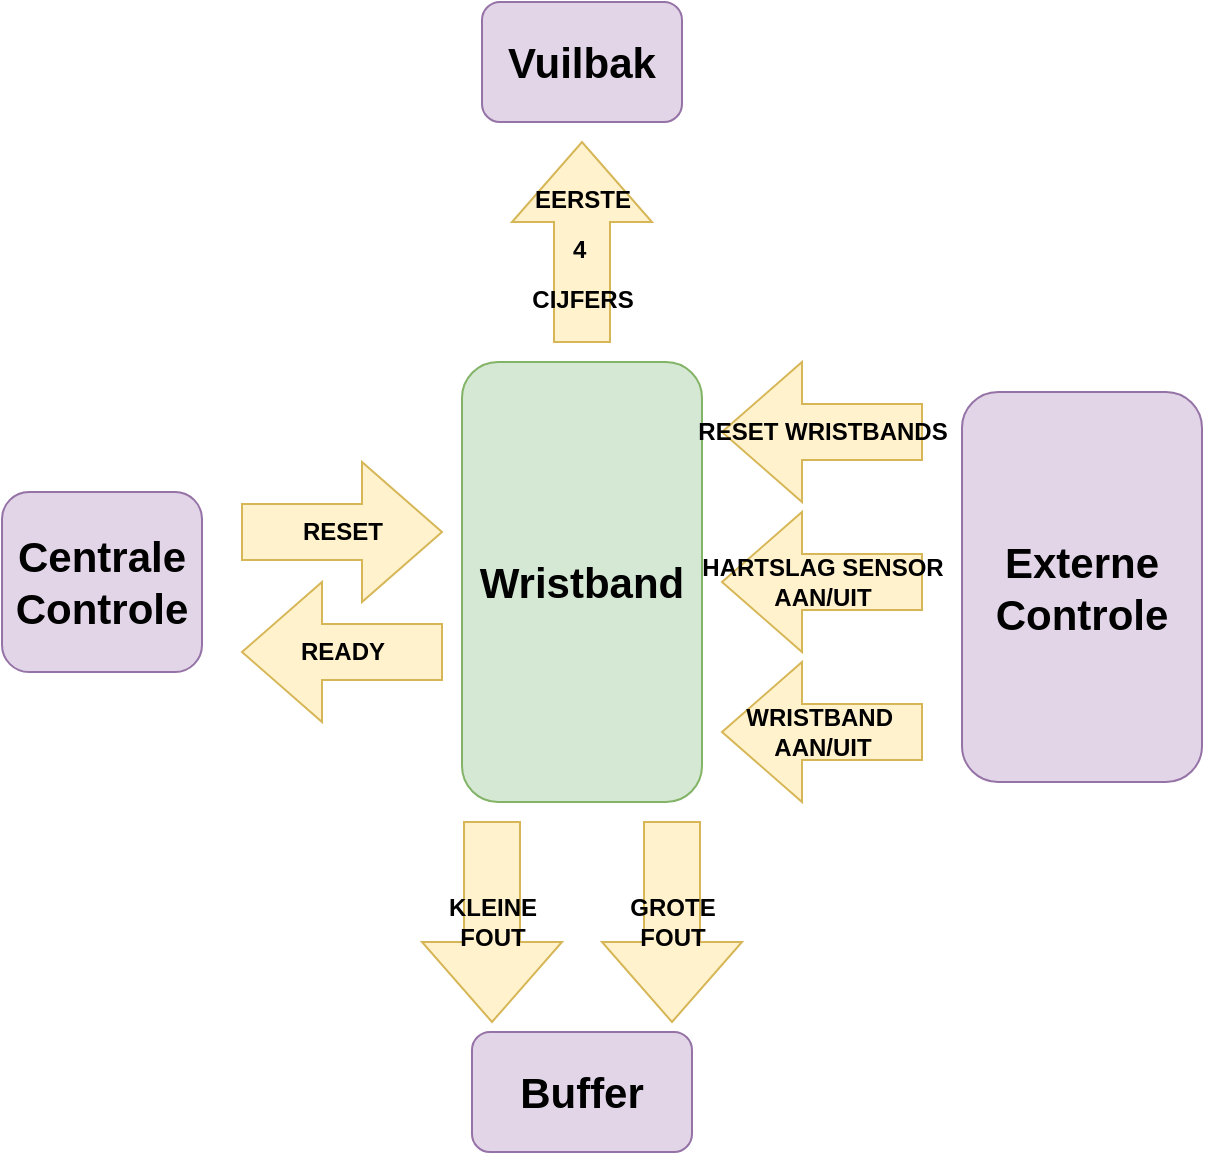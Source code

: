 <mxfile version="18.0.7" type="device"><diagram id="21lI-WJ1LoA5HmK15hyd" name="Page-1"><mxGraphModel dx="1173" dy="635" grid="1" gridSize="10" guides="1" tooltips="1" connect="1" arrows="1" fold="1" page="1" pageScale="1" pageWidth="827" pageHeight="1169" math="0" shadow="0"><root><mxCell id="0"/><mxCell id="1" parent="0"/><mxCell id="vZP4g3iFimKS-5fl7ray-2" value="&lt;b&gt;&lt;font style=&quot;font-size: 21px;&quot;&gt;Wristband&lt;/font&gt;&lt;/b&gt;" style="rounded=1;whiteSpace=wrap;html=1;fillColor=#d5e8d4;strokeColor=#82b366;" vertex="1" parent="1"><mxGeometry x="330" y="190" width="120" height="220" as="geometry"/></mxCell><mxCell id="vZP4g3iFimKS-5fl7ray-3" value="&lt;b&gt;&lt;font style=&quot;font-size: 21px;&quot;&gt;Vuilbak&lt;/font&gt;&lt;/b&gt;" style="rounded=1;whiteSpace=wrap;html=1;fillColor=#e1d5e7;strokeColor=#9673a6;" vertex="1" parent="1"><mxGeometry x="340" y="10" width="100" height="60" as="geometry"/></mxCell><mxCell id="vZP4g3iFimKS-5fl7ray-4" value="&lt;b&gt;&lt;font style=&quot;font-size: 21px;&quot;&gt;Centrale Controle&lt;/font&gt;&lt;/b&gt;" style="rounded=1;whiteSpace=wrap;html=1;fillColor=#e1d5e7;strokeColor=#9673a6;" vertex="1" parent="1"><mxGeometry x="100" y="255" width="100" height="90" as="geometry"/></mxCell><mxCell id="vZP4g3iFimKS-5fl7ray-5" value="&lt;b&gt;&lt;font style=&quot;font-size: 21px;&quot;&gt;Buffer&lt;/font&gt;&lt;/b&gt;" style="rounded=1;whiteSpace=wrap;html=1;fillColor=#e1d5e7;strokeColor=#9673a6;" vertex="1" parent="1"><mxGeometry x="335" y="525" width="110" height="60" as="geometry"/></mxCell><mxCell id="vZP4g3iFimKS-5fl7ray-9" value="&lt;b style=&quot;font-size: 21px;&quot;&gt;Externe &lt;br&gt;Controle&lt;/b&gt;" style="rounded=1;whiteSpace=wrap;html=1;fillColor=#e1d5e7;strokeColor=#9673a6;" vertex="1" parent="1"><mxGeometry x="580" y="205" width="120" height="195" as="geometry"/></mxCell><mxCell id="vZP4g3iFimKS-5fl7ray-13" value="&lt;b&gt;RESET&lt;/b&gt;" style="html=1;shadow=0;dashed=0;align=center;verticalAlign=middle;shape=mxgraph.arrows2.arrow;dy=0.6;dx=40;notch=0;fillColor=#fff2cc;strokeColor=#d6b656;" vertex="1" parent="1"><mxGeometry x="220" y="240" width="100" height="70" as="geometry"/></mxCell><mxCell id="vZP4g3iFimKS-5fl7ray-14" value="&lt;b&gt;READY&lt;/b&gt;" style="html=1;shadow=0;dashed=0;align=center;verticalAlign=middle;shape=mxgraph.arrows2.arrow;dy=0.6;dx=40;flipH=1;notch=0;fillColor=#fff2cc;strokeColor=#d6b656;" vertex="1" parent="1"><mxGeometry x="220" y="300" width="100" height="70" as="geometry"/></mxCell><mxCell id="vZP4g3iFimKS-5fl7ray-15" value="&lt;font style=&quot;font-size: 12px;&quot;&gt;&lt;b&gt;EERSTE&lt;br&gt;4&amp;nbsp;&lt;br&gt;CIJFERS&lt;/b&gt;&lt;br&gt;&lt;/font&gt;" style="html=1;shadow=0;dashed=0;align=center;verticalAlign=middle;shape=mxgraph.arrows2.arrow;dy=0.6;dx=40;direction=north;notch=0;fontSize=21;fillColor=#fff2cc;strokeColor=#d6b656;" vertex="1" parent="1"><mxGeometry x="355" y="80" width="70" height="100" as="geometry"/></mxCell><mxCell id="vZP4g3iFimKS-5fl7ray-18" value="&lt;b&gt;KLEINE&lt;br&gt;FOUT&lt;br&gt;&lt;/b&gt;" style="html=1;shadow=0;dashed=0;align=center;verticalAlign=middle;shape=mxgraph.arrows2.arrow;dy=0.6;dx=40;direction=south;notch=0;fontSize=12;fillColor=#fff2cc;strokeColor=#d6b656;" vertex="1" parent="1"><mxGeometry x="310" y="420" width="70" height="100" as="geometry"/></mxCell><mxCell id="vZP4g3iFimKS-5fl7ray-19" value="&lt;b&gt;GROTE&lt;br&gt;FOUT&lt;br&gt;&lt;/b&gt;" style="html=1;shadow=0;dashed=0;align=center;verticalAlign=middle;shape=mxgraph.arrows2.arrow;dy=0.6;dx=40;direction=south;notch=0;fontSize=12;fillColor=#fff2cc;strokeColor=#d6b656;" vertex="1" parent="1"><mxGeometry x="400" y="420" width="70" height="100" as="geometry"/></mxCell><mxCell id="vZP4g3iFimKS-5fl7ray-20" value="&lt;b&gt;RESET WRISTBANDS&lt;/b&gt;" style="html=1;shadow=0;dashed=0;align=center;verticalAlign=middle;shape=mxgraph.arrows2.arrow;dy=0.6;dx=40;flipH=1;notch=0;fontSize=12;fillColor=#fff2cc;strokeColor=#d6b656;" vertex="1" parent="1"><mxGeometry x="460" y="190" width="100" height="70" as="geometry"/></mxCell><mxCell id="vZP4g3iFimKS-5fl7ray-21" value="&lt;b&gt;HARTSLAG SENSOR&lt;br&gt;AAN/UIT&lt;/b&gt;" style="html=1;shadow=0;dashed=0;align=center;verticalAlign=middle;shape=mxgraph.arrows2.arrow;dy=0.6;dx=40;flipH=1;notch=0;fontSize=12;fillColor=#fff2cc;strokeColor=#d6b656;" vertex="1" parent="1"><mxGeometry x="460" y="265" width="100" height="70" as="geometry"/></mxCell><mxCell id="vZP4g3iFimKS-5fl7ray-22" value="&lt;b&gt;WRISTBAND&amp;nbsp;&lt;br&gt;AAN/UIT&lt;/b&gt;" style="html=1;shadow=0;dashed=0;align=center;verticalAlign=middle;shape=mxgraph.arrows2.arrow;dy=0.6;dx=40;flipH=1;notch=0;fontSize=12;fillColor=#fff2cc;strokeColor=#d6b656;" vertex="1" parent="1"><mxGeometry x="460" y="340" width="100" height="70" as="geometry"/></mxCell></root></mxGraphModel></diagram></mxfile>
